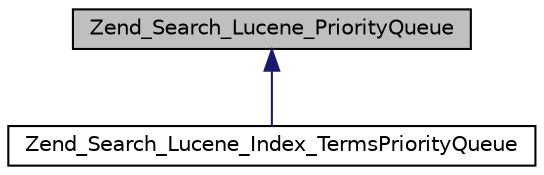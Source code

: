 digraph G
{
  edge [fontname="Helvetica",fontsize="10",labelfontname="Helvetica",labelfontsize="10"];
  node [fontname="Helvetica",fontsize="10",shape=record];
  Node1 [label="Zend_Search_Lucene_PriorityQueue",height=0.2,width=0.4,color="black", fillcolor="grey75", style="filled" fontcolor="black"];
  Node1 -> Node2 [dir="back",color="midnightblue",fontsize="10",style="solid",fontname="Helvetica"];
  Node2 [label="Zend_Search_Lucene_Index_TermsPriorityQueue",height=0.2,width=0.4,color="black", fillcolor="white", style="filled",URL="$class_zend___search___lucene___index___terms_priority_queue.html"];
}
